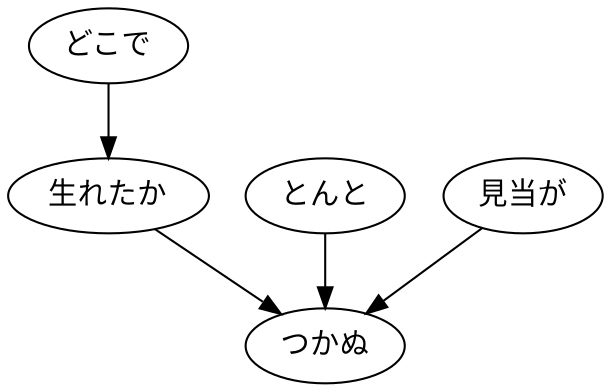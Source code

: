 digraph G {
  2318818902760768202[label="どこで"];
  -673133131908819438[label="生れたか"];
  2898622129998475447[label="つかぬ"];
  -2322008060527738698[label="とんと"];
  3085426194210487158[label="見当が"];
  2318818902760768202 -> -673133131908819438;
  -673133131908819438 -> 2898622129998475447;
  -2322008060527738698 -> 2898622129998475447;
  3085426194210487158 -> 2898622129998475447;
}
